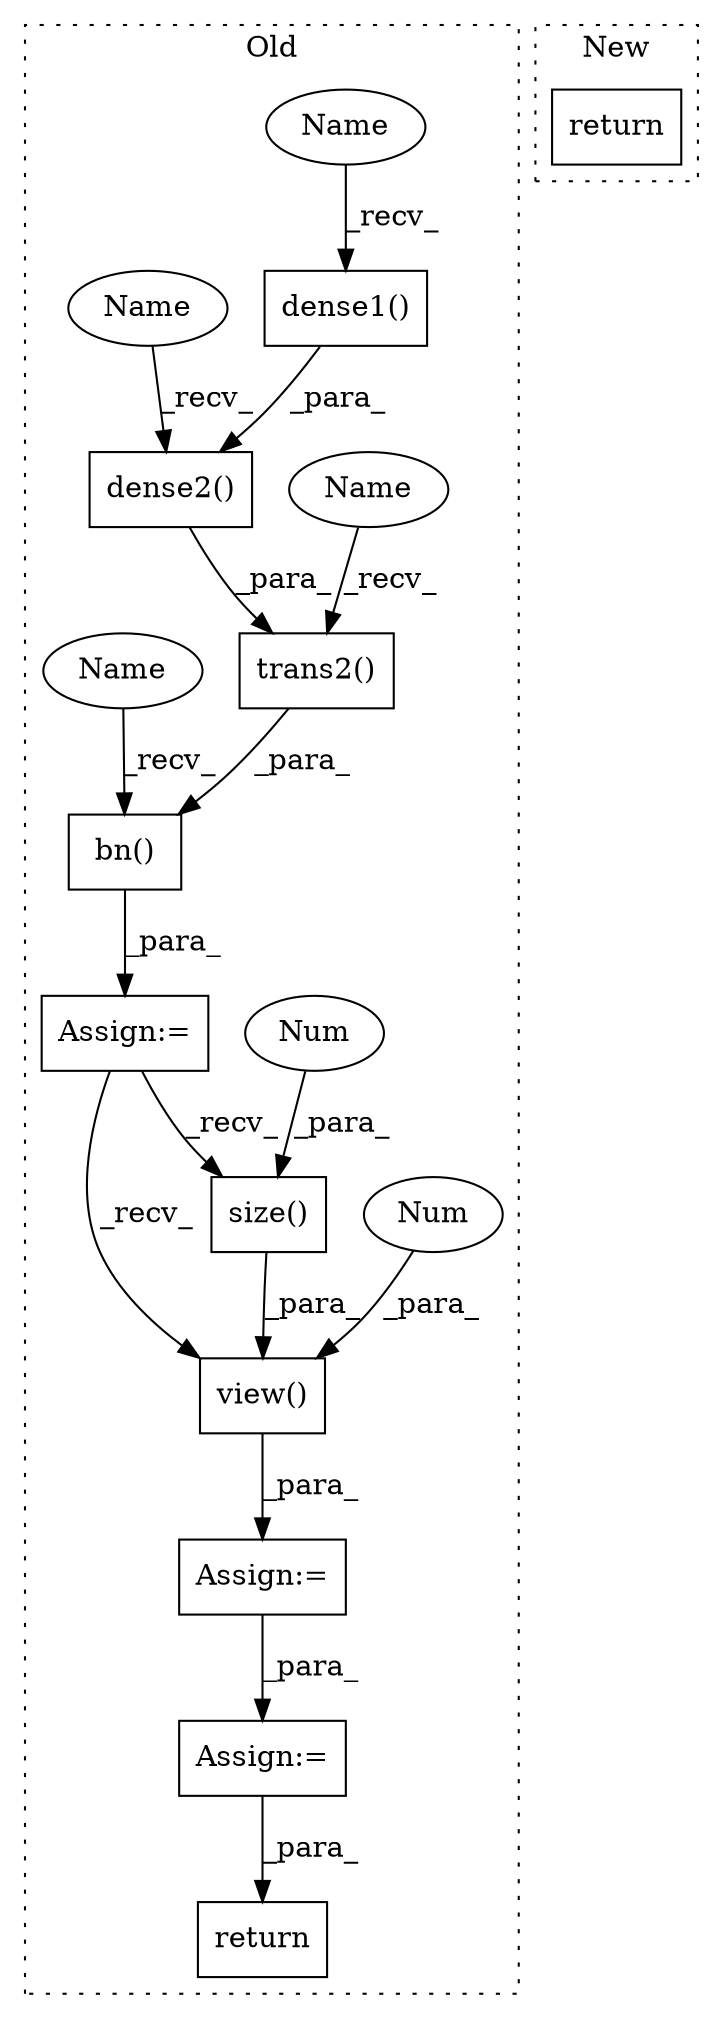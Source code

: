 digraph G {
subgraph cluster0 {
1 [label="bn()" a="75" s="4482,4491" l="8,1" shape="box"];
3 [label="return" a="93" s="4613" l="7" shape="box"];
4 [label="Assign:=" a="68" s="4528" l="3" shape="box"];
5 [label="Assign:=" a="68" s="4590" l="3" shape="box"];
6 [label="Assign:=" a="68" s="4556" l="3" shape="box"];
7 [label="trans2()" a="75" s="4414,4440" l="12,1" shape="box"];
8 [label="dense1()" a="75" s="4385,4398" l="12,1" shape="box"];
9 [label="view()" a="75" s="4559,4579" l="7,1" shape="box"];
10 [label="Num" a="76" s="4577" l="2" shape="ellipse"];
11 [label="dense2()" a="75" s="4426,4439" l="12,1" shape="box"];
12 [label="size()" a="75" s="4566,4574" l="7,1" shape="box"];
13 [label="Num" a="76" s="4573" l="1" shape="ellipse"];
14 [label="Name" a="87" s="4414" l="4" shape="ellipse"];
15 [label="Name" a="87" s="4385" l="4" shape="ellipse"];
16 [label="Name" a="87" s="4426" l="4" shape="ellipse"];
17 [label="Name" a="87" s="4482" l="4" shape="ellipse"];
label = "Old";
style="dotted";
}
subgraph cluster1 {
2 [label="return" a="93" s="5246" l="7" shape="box"];
label = "New";
style="dotted";
}
1 -> 4 [label="_para_"];
4 -> 9 [label="_recv_"];
4 -> 12 [label="_recv_"];
5 -> 3 [label="_para_"];
6 -> 5 [label="_para_"];
7 -> 1 [label="_para_"];
8 -> 11 [label="_para_"];
9 -> 6 [label="_para_"];
10 -> 9 [label="_para_"];
11 -> 7 [label="_para_"];
12 -> 9 [label="_para_"];
13 -> 12 [label="_para_"];
14 -> 7 [label="_recv_"];
15 -> 8 [label="_recv_"];
16 -> 11 [label="_recv_"];
17 -> 1 [label="_recv_"];
}